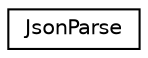 digraph "Graphical Class Hierarchy"
{
 // LATEX_PDF_SIZE
  edge [fontname="Helvetica",fontsize="10",labelfontname="Helvetica",labelfontsize="10"];
  node [fontname="Helvetica",fontsize="10",shape=record];
  rankdir="LR";
  Node0 [label="JsonParse",height=0.2,width=0.4,color="black", fillcolor="white", style="filled",URL="$db/d1b/sqlite3_8c.html#d7/df7/structJsonParse",tooltip=" "];
}
